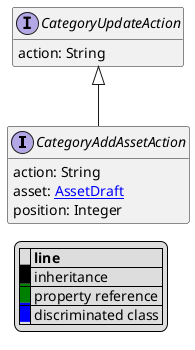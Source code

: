 @startuml

hide empty fields
hide empty methods
legend
|= |= line |
|<back:black>   </back>| inheritance |
|<back:green>   </back>| property reference |
|<back:blue>   </back>| discriminated class |
endlegend
interface CategoryAddAssetAction [[CategoryAddAssetAction.svg]] extends CategoryUpdateAction {
    action: String
    asset: [[AssetDraft.svg AssetDraft]]
    position: Integer
}
interface CategoryUpdateAction [[CategoryUpdateAction.svg]]  {
    action: String
}





@enduml
